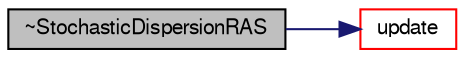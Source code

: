 digraph "~StochasticDispersionRAS"
{
  bgcolor="transparent";
  edge [fontname="FreeSans",fontsize="10",labelfontname="FreeSans",labelfontsize="10"];
  node [fontname="FreeSans",fontsize="10",shape=record];
  rankdir="LR";
  Node4 [label="~StochasticDispersionRAS",height=0.2,width=0.4,color="black", fillcolor="grey75", style="filled", fontcolor="black"];
  Node4 -> Node5 [color="midnightblue",fontsize="10",style="solid",fontname="FreeSans"];
  Node5 [label="update",height=0.2,width=0.4,color="red",URL="$a24602.html#a6b0b1e27ffb9ac1c38932a7dcd3009e0",tooltip="Update (disperse particles) "];
}

